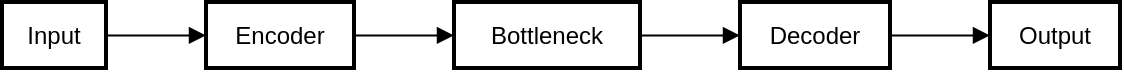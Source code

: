 <mxfile version="21.6.5" type="github">
  <diagram name="Page-1" id="fKyDnE0_cPxYmJndyF8R">
    <mxGraphModel>
      <root>
        <mxCell id="0" />
        <mxCell id="1" parent="0" />
        <mxCell id="2" value="Input" style="whiteSpace=wrap;strokeWidth=2;" vertex="1" parent="1">
          <mxGeometry width="52" height="33" as="geometry" />
        </mxCell>
        <mxCell id="3" value="Encoder" style="whiteSpace=wrap;strokeWidth=2;" vertex="1" parent="1">
          <mxGeometry x="102" width="74" height="33" as="geometry" />
        </mxCell>
        <mxCell id="4" value="Bottleneck" style="whiteSpace=wrap;strokeWidth=2;" vertex="1" parent="1">
          <mxGeometry x="226" width="93" height="33" as="geometry" />
        </mxCell>
        <mxCell id="5" value="Decoder" style="whiteSpace=wrap;strokeWidth=2;" vertex="1" parent="1">
          <mxGeometry x="369" width="75" height="33" as="geometry" />
        </mxCell>
        <mxCell id="6" value="Output" style="whiteSpace=wrap;strokeWidth=2;" vertex="1" parent="1">
          <mxGeometry x="494" width="65" height="33" as="geometry" />
        </mxCell>
        <mxCell id="7" value="" style="curved=1;startArrow=none;endArrow=block;exitX=1.005;exitY=0.506;entryX=0.003;entryY=0.506;" edge="1" parent="1" source="2" target="3">
          <mxGeometry relative="1" as="geometry">
            <Array as="points" />
          </mxGeometry>
        </mxCell>
        <mxCell id="8" value="" style="curved=1;startArrow=none;endArrow=block;exitX=0.999;exitY=0.506;entryX=-0.001;entryY=0.506;" edge="1" parent="1" source="3" target="4">
          <mxGeometry relative="1" as="geometry">
            <Array as="points" />
          </mxGeometry>
        </mxCell>
        <mxCell id="9" value="" style="curved=1;startArrow=none;endArrow=block;exitX=0.999;exitY=0.506;entryX=-0.002;entryY=0.506;" edge="1" parent="1" source="4" target="5">
          <mxGeometry relative="1" as="geometry">
            <Array as="points" />
          </mxGeometry>
        </mxCell>
        <mxCell id="10" value="" style="curved=1;startArrow=none;endArrow=block;exitX=0.997;exitY=0.506;entryX=-0.004;entryY=0.506;" edge="1" parent="1" source="5" target="6">
          <mxGeometry relative="1" as="geometry">
            <Array as="points" />
          </mxGeometry>
        </mxCell>
      </root>
    </mxGraphModel>
  </diagram>
</mxfile>
